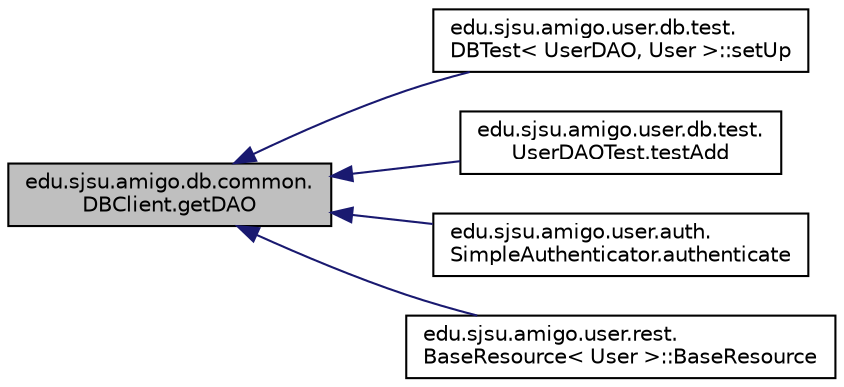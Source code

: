 digraph "edu.sjsu.amigo.db.common.DBClient.getDAO"
{
  edge [fontname="Helvetica",fontsize="10",labelfontname="Helvetica",labelfontsize="10"];
  node [fontname="Helvetica",fontsize="10",shape=record];
  rankdir="LR";
  Node10 [label="edu.sjsu.amigo.db.common.\lDBClient.getDAO",height=0.2,width=0.4,color="black", fillcolor="grey75", style="filled", fontcolor="black"];
  Node10 -> Node11 [dir="back",color="midnightblue",fontsize="10",style="solid"];
  Node11 [label="edu.sjsu.amigo.user.db.test.\lDBTest\< UserDAO, User \>::setUp",height=0.2,width=0.4,color="black", fillcolor="white", style="filled",URL="$classedu_1_1sjsu_1_1amigo_1_1user_1_1db_1_1test_1_1_d_b_test.html#ad45f09de863c6824c0bebdb308b94bf7"];
  Node10 -> Node12 [dir="back",color="midnightblue",fontsize="10",style="solid"];
  Node12 [label="edu.sjsu.amigo.user.db.test.\lUserDAOTest.testAdd",height=0.2,width=0.4,color="black", fillcolor="white", style="filled",URL="$classedu_1_1sjsu_1_1amigo_1_1user_1_1db_1_1test_1_1_user_d_a_o_test.html#af725294b50beae48dc26450c1dfc9ea8"];
  Node10 -> Node13 [dir="back",color="midnightblue",fontsize="10",style="solid"];
  Node13 [label="edu.sjsu.amigo.user.auth.\lSimpleAuthenticator.authenticate",height=0.2,width=0.4,color="black", fillcolor="white", style="filled",URL="$classedu_1_1sjsu_1_1amigo_1_1user_1_1auth_1_1_simple_authenticator.html#a71aeb46d748e73835e36bfa8c8a6a78a"];
  Node10 -> Node14 [dir="back",color="midnightblue",fontsize="10",style="solid"];
  Node14 [label="edu.sjsu.amigo.user.rest.\lBaseResource\< User \>::BaseResource",height=0.2,width=0.4,color="black", fillcolor="white", style="filled",URL="$classedu_1_1sjsu_1_1amigo_1_1user_1_1rest_1_1_base_resource.html#a6584afa97ace83ded9ab4d46378c2d6a"];
}
